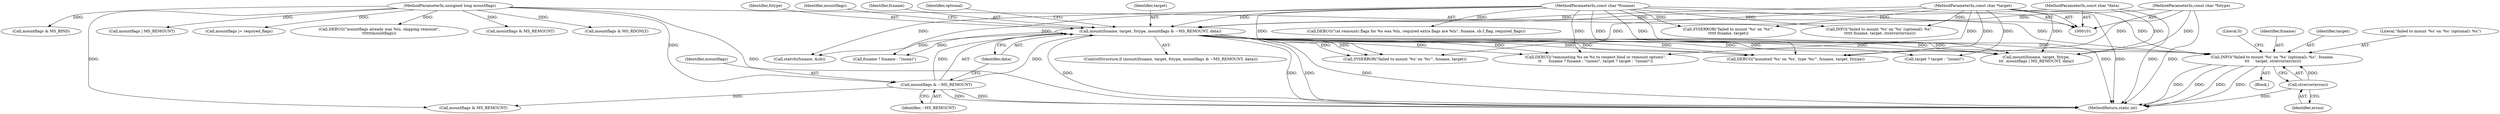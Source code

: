 digraph "1_lxc_592fd47a6245508b79fe6ac819fe6d3b2c1289be_5@pointer" {
"1000123" [label="(Call,INFO(\"failed to mount '%s' on '%s' (optional): %s\", fsname,\n \t\t\t     target, strerror(errno)))"];
"1000111" [label="(Call,mount(fsname, target, fstype, mountflags & ~MS_REMOUNT, data))"];
"1000102" [label="(MethodParameterIn,const char *fsname)"];
"1000103" [label="(MethodParameterIn,const char *target)"];
"1000104" [label="(MethodParameterIn,const char *fstype)"];
"1000115" [label="(Call,mountflags & ~MS_REMOUNT)"];
"1000105" [label="(MethodParameterIn,unsigned long mountflags)"];
"1000106" [label="(MethodParameterIn,const char *data)"];
"1000127" [label="(Call,strerror(errno))"];
"1000218" [label="(Call,DEBUG(\"(at remount) flags for %s was %lu, required extra flags are %lu\", fsname, sb.f_flag, required_flags))"];
"1000142" [label="(Call,mountflags & MS_REMOUNT)"];
"1000253" [label="(Call,mountflags | MS_REMOUNT)"];
"1000118" [label="(Identifier,data)"];
"1000130" [label="(Literal,0)"];
"1000149" [label="(Call,DEBUG(\"remounting %s on %s to respect bind or remount options\",\n\t\t      fsname ? fsname : \"(none)\", target ? target : \"(none)\"))"];
"1000111" [label="(Call,mount(fsname, target, fstype, mountflags & ~MS_REMOUNT, data))"];
"1000113" [label="(Identifier,target)"];
"1000271" [label="(Call,SYSERROR(\"failed to mount '%s' on '%s'\",\n\t\t\t\t\t fsname, target))"];
"1000114" [label="(Identifier,fstype)"];
"1000245" [label="(Call,mountflags |= required_flags)"];
"1000286" [label="(MethodReturn,static int)"];
"1000106" [label="(MethodParameterIn,const char *data)"];
"1000172" [label="(Call,statvfs(fsname, &sb))"];
"1000105" [label="(MethodParameterIn,unsigned long mountflags)"];
"1000125" [label="(Identifier,fsname)"];
"1000143" [label="(Identifier,mountflags)"];
"1000103" [label="(MethodParameterIn,const char *target)"];
"1000122" [label="(Block,)"];
"1000115" [label="(Call,mountflags & ~MS_REMOUNT)"];
"1000155" [label="(Call,target ? target : \"(none)\")"];
"1000104" [label="(MethodParameterIn,const char *fstype)"];
"1000102" [label="(MethodParameterIn,const char *fsname)"];
"1000241" [label="(Call,DEBUG(\"mountflags already was %lu, skipping remount\",\n\t\t\t\t\t\tmountflags))"];
"1000126" [label="(Identifier,target)"];
"1000117" [label="(Identifier,~MS_REMOUNT)"];
"1000110" [label="(ControlStructure,if (mount(fsname, target, fstype, mountflags & ~MS_REMOUNT, data)))"];
"1000124" [label="(Literal,\"failed to mount '%s' on '%s' (optional): %s\")"];
"1000123" [label="(Call,INFO(\"failed to mount '%s' on '%s' (optional): %s\", fsname,\n \t\t\t     target, strerror(errno)))"];
"1000128" [label="(Identifier,errno)"];
"1000116" [label="(Identifier,mountflags)"];
"1000133" [label="(Call,SYSERROR(\"failed to mount '%s' on '%s'\", fsname, target))"];
"1000227" [label="(Call,mountflags & MS_REMOUNT)"];
"1000127" [label="(Call,strerror(errno))"];
"1000261" [label="(Call,INFO(\"failed to mount '%s' on '%s' (optional): %s\",\n \t\t\t\t\t fsname, target, strerror(errno)))"];
"1000164" [label="(Call,mountflags & MS_RDONLY)"];
"1000112" [label="(Identifier,fsname)"];
"1000121" [label="(Identifier,optional)"];
"1000279" [label="(Call,DEBUG(\"mounted '%s' on '%s', type '%s'\", fsname, target, fstype))"];
"1000249" [label="(Call,mount(fsname, target, fstype,\n\t\t\t  mountflags | MS_REMOUNT, data))"];
"1000145" [label="(Call,mountflags & MS_BIND)"];
"1000151" [label="(Call,fsname ? fsname : \"(none)\")"];
"1000123" -> "1000122"  [label="AST: "];
"1000123" -> "1000127"  [label="CFG: "];
"1000124" -> "1000123"  [label="AST: "];
"1000125" -> "1000123"  [label="AST: "];
"1000126" -> "1000123"  [label="AST: "];
"1000127" -> "1000123"  [label="AST: "];
"1000130" -> "1000123"  [label="CFG: "];
"1000123" -> "1000286"  [label="DDG: "];
"1000123" -> "1000286"  [label="DDG: "];
"1000123" -> "1000286"  [label="DDG: "];
"1000123" -> "1000286"  [label="DDG: "];
"1000111" -> "1000123"  [label="DDG: "];
"1000111" -> "1000123"  [label="DDG: "];
"1000102" -> "1000123"  [label="DDG: "];
"1000103" -> "1000123"  [label="DDG: "];
"1000127" -> "1000123"  [label="DDG: "];
"1000111" -> "1000110"  [label="AST: "];
"1000111" -> "1000118"  [label="CFG: "];
"1000112" -> "1000111"  [label="AST: "];
"1000113" -> "1000111"  [label="AST: "];
"1000114" -> "1000111"  [label="AST: "];
"1000115" -> "1000111"  [label="AST: "];
"1000118" -> "1000111"  [label="AST: "];
"1000121" -> "1000111"  [label="CFG: "];
"1000143" -> "1000111"  [label="CFG: "];
"1000111" -> "1000286"  [label="DDG: "];
"1000111" -> "1000286"  [label="DDG: "];
"1000111" -> "1000286"  [label="DDG: "];
"1000111" -> "1000286"  [label="DDG: "];
"1000102" -> "1000111"  [label="DDG: "];
"1000103" -> "1000111"  [label="DDG: "];
"1000104" -> "1000111"  [label="DDG: "];
"1000115" -> "1000111"  [label="DDG: "];
"1000115" -> "1000111"  [label="DDG: "];
"1000106" -> "1000111"  [label="DDG: "];
"1000111" -> "1000133"  [label="DDG: "];
"1000111" -> "1000133"  [label="DDG: "];
"1000111" -> "1000149"  [label="DDG: "];
"1000111" -> "1000149"  [label="DDG: "];
"1000111" -> "1000151"  [label="DDG: "];
"1000111" -> "1000155"  [label="DDG: "];
"1000111" -> "1000172"  [label="DDG: "];
"1000111" -> "1000249"  [label="DDG: "];
"1000111" -> "1000249"  [label="DDG: "];
"1000111" -> "1000249"  [label="DDG: "];
"1000111" -> "1000279"  [label="DDG: "];
"1000111" -> "1000279"  [label="DDG: "];
"1000111" -> "1000279"  [label="DDG: "];
"1000102" -> "1000101"  [label="AST: "];
"1000102" -> "1000286"  [label="DDG: "];
"1000102" -> "1000133"  [label="DDG: "];
"1000102" -> "1000149"  [label="DDG: "];
"1000102" -> "1000151"  [label="DDG: "];
"1000102" -> "1000172"  [label="DDG: "];
"1000102" -> "1000218"  [label="DDG: "];
"1000102" -> "1000249"  [label="DDG: "];
"1000102" -> "1000261"  [label="DDG: "];
"1000102" -> "1000271"  [label="DDG: "];
"1000102" -> "1000279"  [label="DDG: "];
"1000103" -> "1000101"  [label="AST: "];
"1000103" -> "1000286"  [label="DDG: "];
"1000103" -> "1000133"  [label="DDG: "];
"1000103" -> "1000149"  [label="DDG: "];
"1000103" -> "1000155"  [label="DDG: "];
"1000103" -> "1000249"  [label="DDG: "];
"1000103" -> "1000261"  [label="DDG: "];
"1000103" -> "1000271"  [label="DDG: "];
"1000103" -> "1000279"  [label="DDG: "];
"1000104" -> "1000101"  [label="AST: "];
"1000104" -> "1000286"  [label="DDG: "];
"1000104" -> "1000249"  [label="DDG: "];
"1000104" -> "1000279"  [label="DDG: "];
"1000115" -> "1000117"  [label="CFG: "];
"1000116" -> "1000115"  [label="AST: "];
"1000117" -> "1000115"  [label="AST: "];
"1000118" -> "1000115"  [label="CFG: "];
"1000115" -> "1000286"  [label="DDG: "];
"1000115" -> "1000286"  [label="DDG: "];
"1000105" -> "1000115"  [label="DDG: "];
"1000115" -> "1000142"  [label="DDG: "];
"1000105" -> "1000101"  [label="AST: "];
"1000105" -> "1000286"  [label="DDG: "];
"1000105" -> "1000142"  [label="DDG: "];
"1000105" -> "1000145"  [label="DDG: "];
"1000105" -> "1000164"  [label="DDG: "];
"1000105" -> "1000227"  [label="DDG: "];
"1000105" -> "1000241"  [label="DDG: "];
"1000105" -> "1000245"  [label="DDG: "];
"1000105" -> "1000253"  [label="DDG: "];
"1000106" -> "1000101"  [label="AST: "];
"1000106" -> "1000286"  [label="DDG: "];
"1000106" -> "1000249"  [label="DDG: "];
"1000127" -> "1000128"  [label="CFG: "];
"1000128" -> "1000127"  [label="AST: "];
"1000127" -> "1000286"  [label="DDG: "];
}
